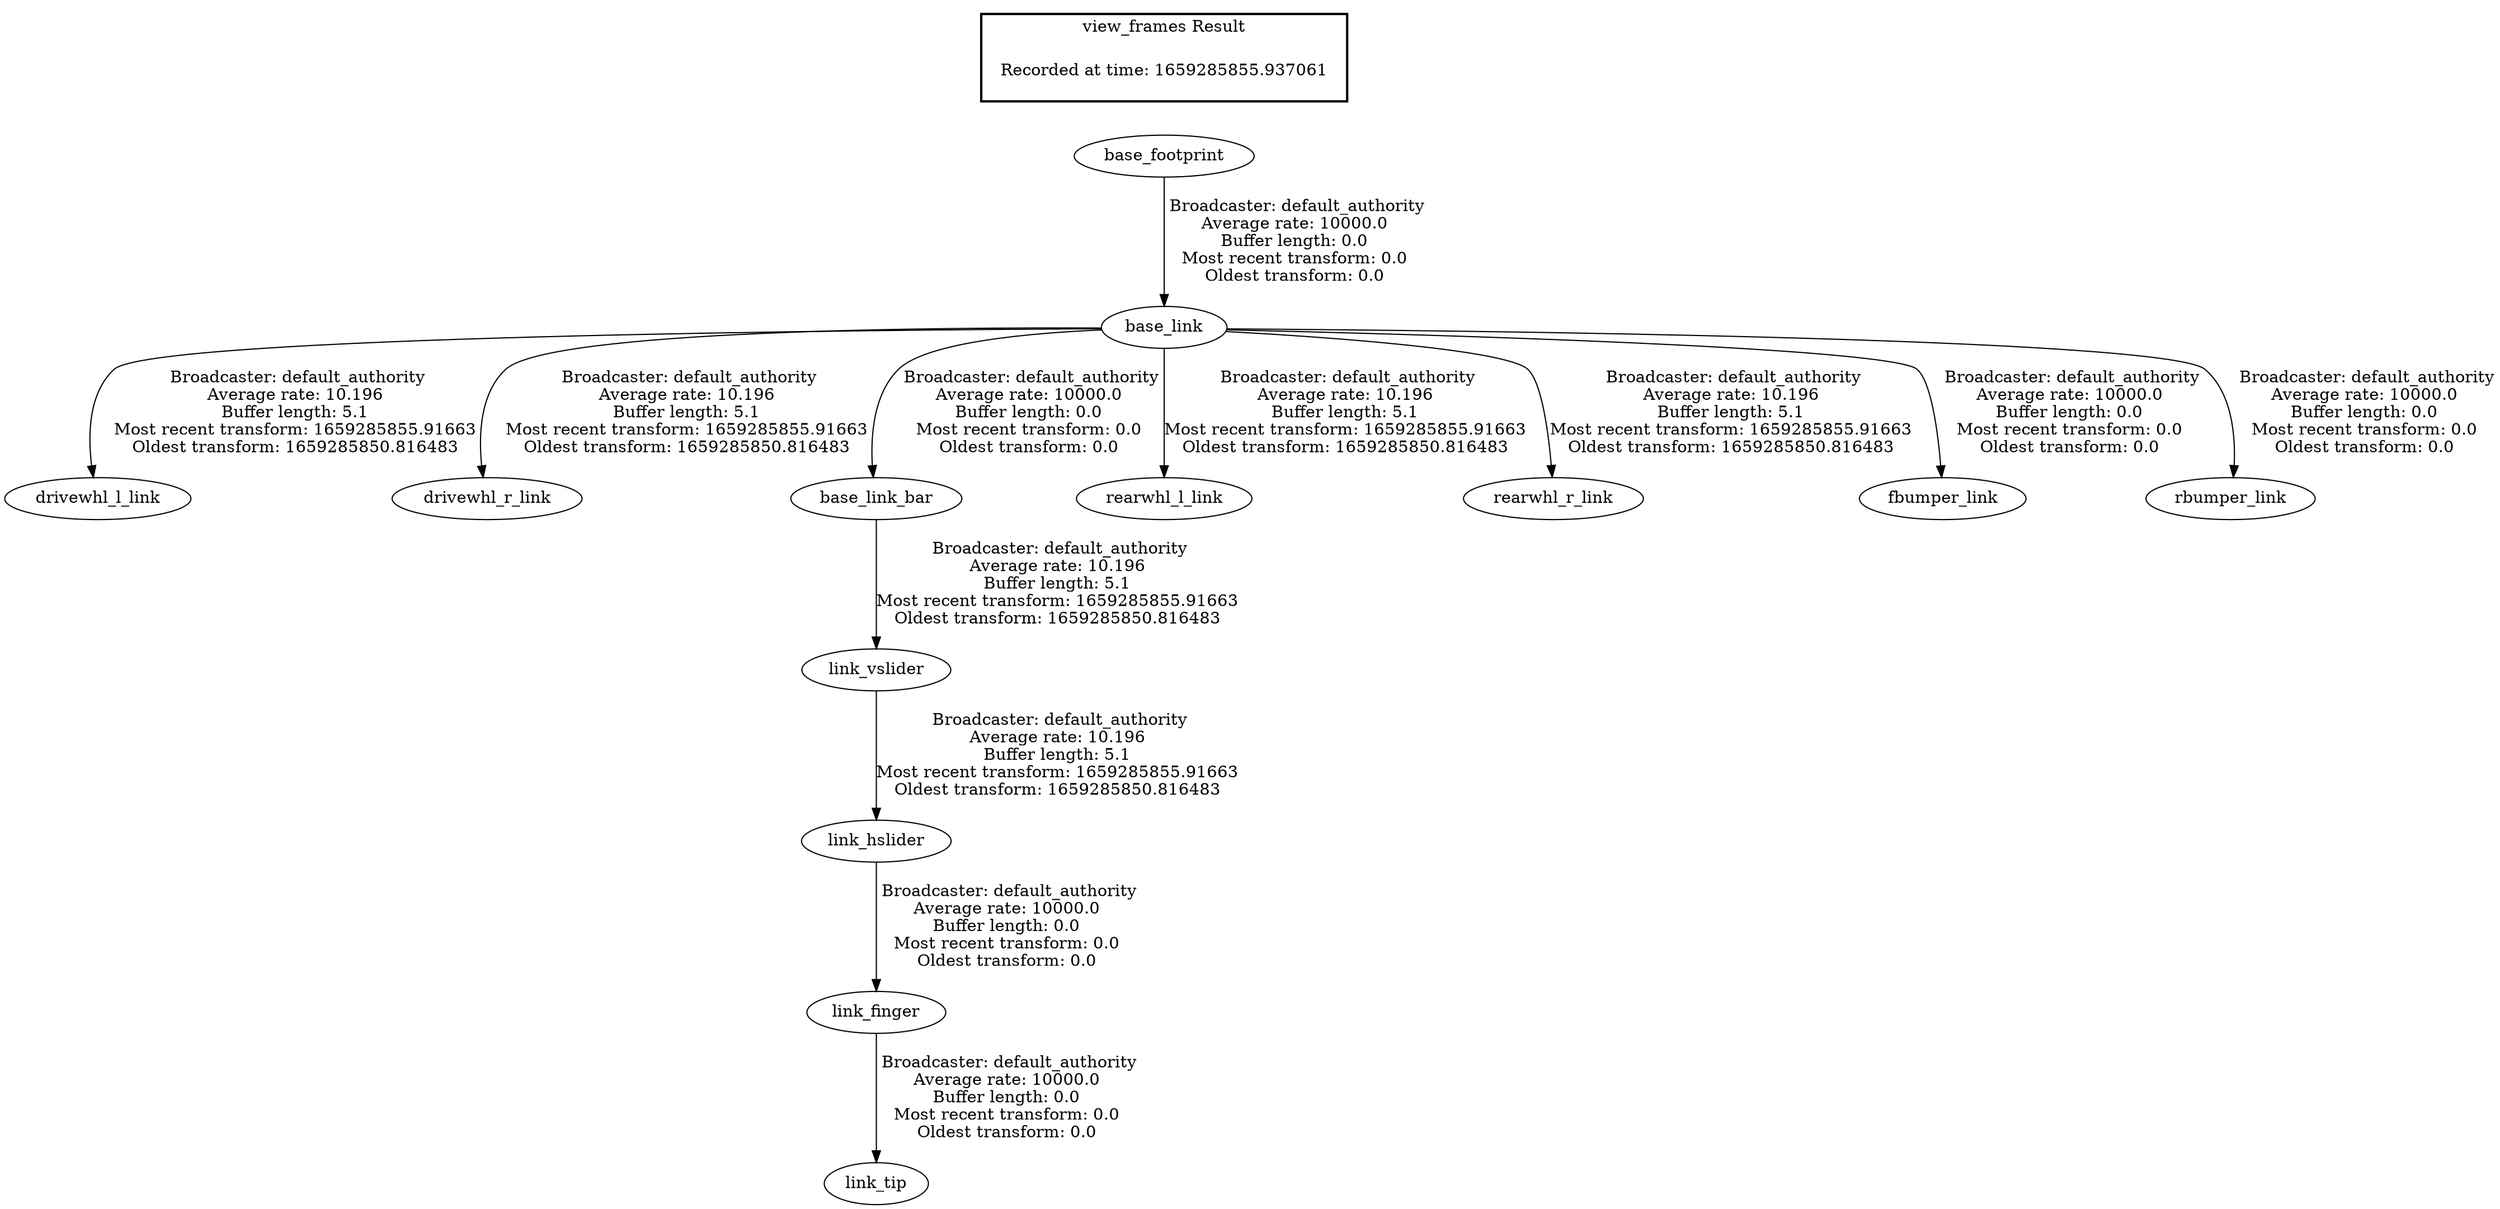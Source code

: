 digraph G {
"base_link" -> "drivewhl_l_link"[label=" Broadcaster: default_authority\nAverage rate: 10.196\nBuffer length: 5.1\nMost recent transform: 1659285855.91663\nOldest transform: 1659285850.816483\n"];
"base_footprint" -> "base_link"[label=" Broadcaster: default_authority\nAverage rate: 10000.0\nBuffer length: 0.0\nMost recent transform: 0.0\nOldest transform: 0.0\n"];
"base_link" -> "drivewhl_r_link"[label=" Broadcaster: default_authority\nAverage rate: 10.196\nBuffer length: 5.1\nMost recent transform: 1659285855.91663\nOldest transform: 1659285850.816483\n"];
"base_link_bar" -> "link_vslider"[label=" Broadcaster: default_authority\nAverage rate: 10.196\nBuffer length: 5.1\nMost recent transform: 1659285855.91663\nOldest transform: 1659285850.816483\n"];
"base_link" -> "base_link_bar"[label=" Broadcaster: default_authority\nAverage rate: 10000.0\nBuffer length: 0.0\nMost recent transform: 0.0\nOldest transform: 0.0\n"];
"link_vslider" -> "link_hslider"[label=" Broadcaster: default_authority\nAverage rate: 10.196\nBuffer length: 5.1\nMost recent transform: 1659285855.91663\nOldest transform: 1659285850.816483\n"];
"base_link" -> "rearwhl_l_link"[label=" Broadcaster: default_authority\nAverage rate: 10.196\nBuffer length: 5.1\nMost recent transform: 1659285855.91663\nOldest transform: 1659285850.816483\n"];
"base_link" -> "rearwhl_r_link"[label=" Broadcaster: default_authority\nAverage rate: 10.196\nBuffer length: 5.1\nMost recent transform: 1659285855.91663\nOldest transform: 1659285850.816483\n"];
"base_link" -> "fbumper_link"[label=" Broadcaster: default_authority\nAverage rate: 10000.0\nBuffer length: 0.0\nMost recent transform: 0.0\nOldest transform: 0.0\n"];
"link_finger" -> "link_tip"[label=" Broadcaster: default_authority\nAverage rate: 10000.0\nBuffer length: 0.0\nMost recent transform: 0.0\nOldest transform: 0.0\n"];
"link_hslider" -> "link_finger"[label=" Broadcaster: default_authority\nAverage rate: 10000.0\nBuffer length: 0.0\nMost recent transform: 0.0\nOldest transform: 0.0\n"];
"base_link" -> "rbumper_link"[label=" Broadcaster: default_authority\nAverage rate: 10000.0\nBuffer length: 0.0\nMost recent transform: 0.0\nOldest transform: 0.0\n"];
edge [style=invis];
 subgraph cluster_legend { style=bold; color=black; label ="view_frames Result";
"Recorded at time: 1659285855.937061"[ shape=plaintext ] ;
}->"base_footprint";
}